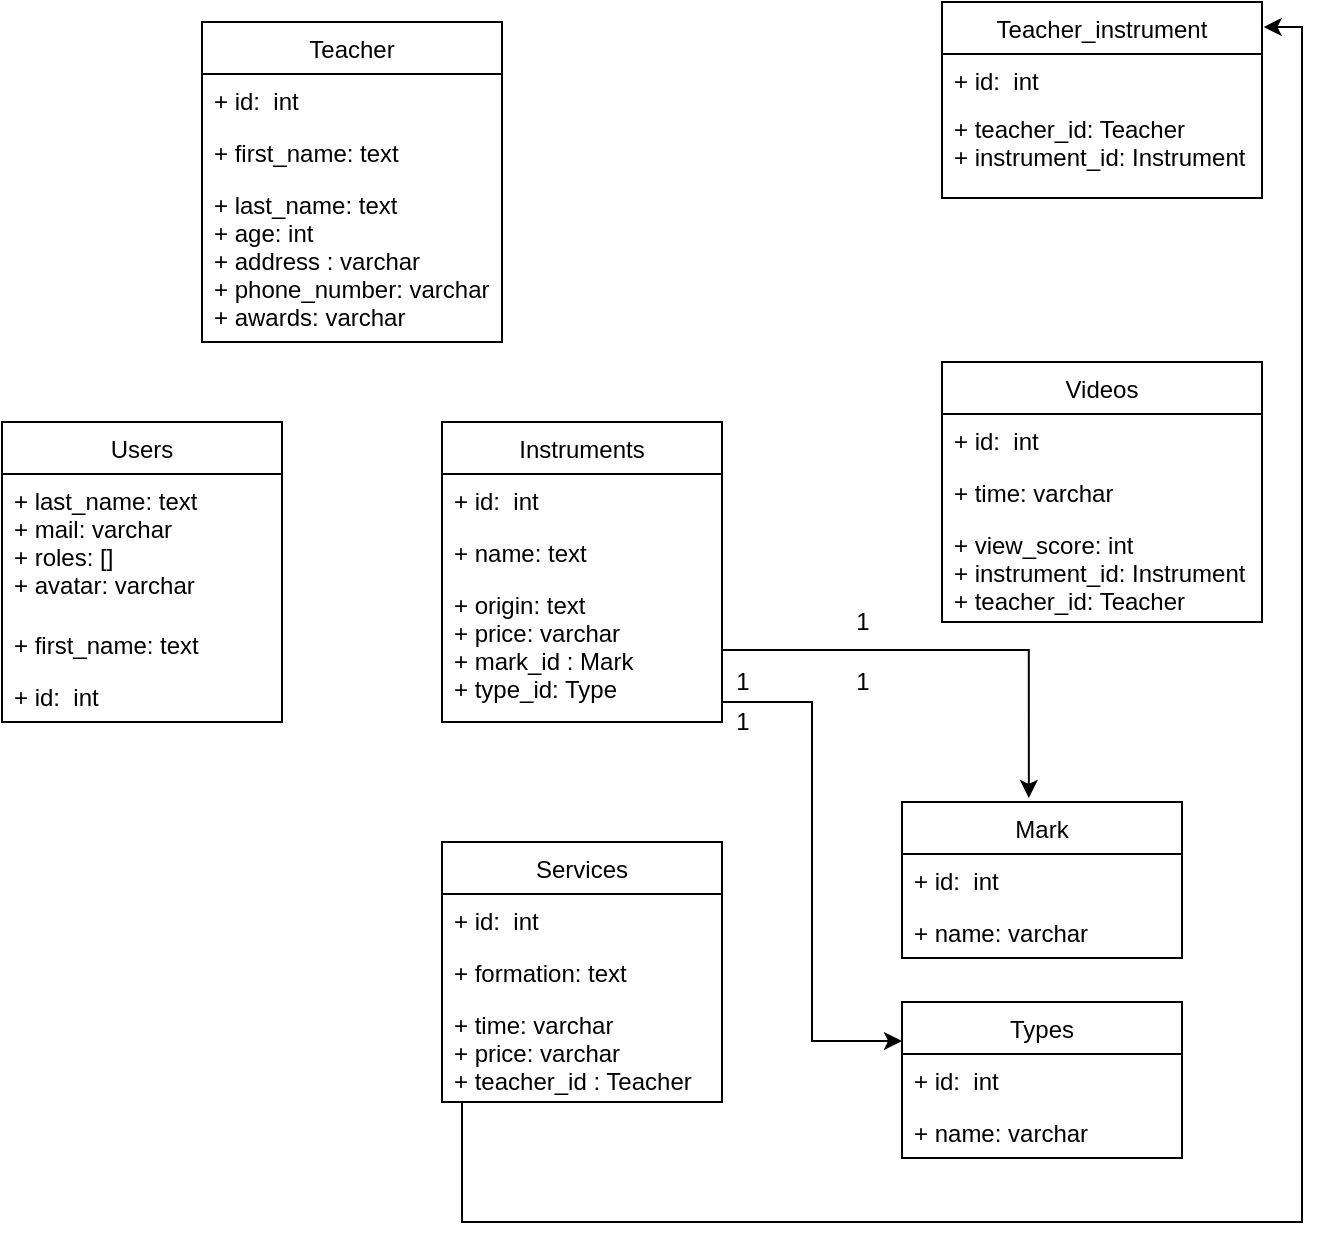 <mxfile version="16.5.3" type="github">
  <diagram name="Page-1" id="9361dd3d-8414-5efd-6122-117bd74ce7a7">
    <mxGraphModel dx="2448" dy="1899" grid="1" gridSize="10" guides="1" tooltips="1" connect="1" arrows="1" fold="1" page="0" pageScale="1.5" pageWidth="826" pageHeight="1169" background="none" math="0" shadow="0">
      <root>
        <mxCell id="0" />
        <mxCell id="1" parent="0" />
        <mxCell id="0QkTnSWF0Qog_tkl2oPD-94" value="Services" style="swimlane;fontStyle=0;childLayout=stackLayout;horizontal=1;startSize=26;fillColor=none;horizontalStack=0;resizeParent=1;resizeParentMax=0;resizeLast=0;collapsible=1;marginBottom=0;" vertex="1" parent="1">
          <mxGeometry x="-680" y="-390" width="140" height="130" as="geometry" />
        </mxCell>
        <mxCell id="0QkTnSWF0Qog_tkl2oPD-95" value="+ id:  int&#xa;&#xa;" style="text;strokeColor=none;fillColor=none;align=left;verticalAlign=top;spacingLeft=4;spacingRight=4;overflow=hidden;rotatable=0;points=[[0,0.5],[1,0.5]];portConstraint=eastwest;" vertex="1" parent="0QkTnSWF0Qog_tkl2oPD-94">
          <mxGeometry y="26" width="140" height="26" as="geometry" />
        </mxCell>
        <mxCell id="0QkTnSWF0Qog_tkl2oPD-96" value="+ formation: text" style="text;strokeColor=none;fillColor=none;align=left;verticalAlign=top;spacingLeft=4;spacingRight=4;overflow=hidden;rotatable=0;points=[[0,0.5],[1,0.5]];portConstraint=eastwest;" vertex="1" parent="0QkTnSWF0Qog_tkl2oPD-94">
          <mxGeometry y="52" width="140" height="26" as="geometry" />
        </mxCell>
        <mxCell id="0QkTnSWF0Qog_tkl2oPD-97" value="+ time: varchar&#xa;+ price: varchar&#xa;+ teacher_id : Teacher" style="text;strokeColor=none;fillColor=none;align=left;verticalAlign=top;spacingLeft=4;spacingRight=4;overflow=hidden;rotatable=0;points=[[0,0.5],[1,0.5]];portConstraint=eastwest;" vertex="1" parent="0QkTnSWF0Qog_tkl2oPD-94">
          <mxGeometry y="78" width="140" height="52" as="geometry" />
        </mxCell>
        <mxCell id="0QkTnSWF0Qog_tkl2oPD-98" value="Instruments" style="swimlane;fontStyle=0;childLayout=stackLayout;horizontal=1;startSize=26;fillColor=none;horizontalStack=0;resizeParent=1;resizeParentMax=0;resizeLast=0;collapsible=1;marginBottom=0;" vertex="1" parent="1">
          <mxGeometry x="-680" y="-600" width="140" height="150" as="geometry" />
        </mxCell>
        <mxCell id="0QkTnSWF0Qog_tkl2oPD-99" value="+ id:  int&#xa;&#xa;" style="text;strokeColor=none;fillColor=none;align=left;verticalAlign=top;spacingLeft=4;spacingRight=4;overflow=hidden;rotatable=0;points=[[0,0.5],[1,0.5]];portConstraint=eastwest;" vertex="1" parent="0QkTnSWF0Qog_tkl2oPD-98">
          <mxGeometry y="26" width="140" height="26" as="geometry" />
        </mxCell>
        <mxCell id="0QkTnSWF0Qog_tkl2oPD-100" value="+ name: text" style="text;strokeColor=none;fillColor=none;align=left;verticalAlign=top;spacingLeft=4;spacingRight=4;overflow=hidden;rotatable=0;points=[[0,0.5],[1,0.5]];portConstraint=eastwest;" vertex="1" parent="0QkTnSWF0Qog_tkl2oPD-98">
          <mxGeometry y="52" width="140" height="26" as="geometry" />
        </mxCell>
        <mxCell id="0QkTnSWF0Qog_tkl2oPD-101" value="+ origin: text&#xa;+ price: varchar&#xa;+ mark_id : Mark&#xa;+ type_id: Type" style="text;strokeColor=none;fillColor=none;align=left;verticalAlign=top;spacingLeft=4;spacingRight=4;overflow=hidden;rotatable=0;points=[[0,0.5],[1,0.5]];portConstraint=eastwest;" vertex="1" parent="0QkTnSWF0Qog_tkl2oPD-98">
          <mxGeometry y="78" width="140" height="72" as="geometry" />
        </mxCell>
        <mxCell id="0QkTnSWF0Qog_tkl2oPD-102" value="Teacher" style="swimlane;fontStyle=0;childLayout=stackLayout;horizontal=1;startSize=26;fillColor=none;horizontalStack=0;resizeParent=1;resizeParentMax=0;resizeLast=0;collapsible=1;marginBottom=0;" vertex="1" parent="1">
          <mxGeometry x="-800" y="-800" width="150" height="160" as="geometry" />
        </mxCell>
        <mxCell id="0QkTnSWF0Qog_tkl2oPD-103" value="+ id:  int&#xa;&#xa;" style="text;strokeColor=none;fillColor=none;align=left;verticalAlign=top;spacingLeft=4;spacingRight=4;overflow=hidden;rotatable=0;points=[[0,0.5],[1,0.5]];portConstraint=eastwest;" vertex="1" parent="0QkTnSWF0Qog_tkl2oPD-102">
          <mxGeometry y="26" width="150" height="26" as="geometry" />
        </mxCell>
        <mxCell id="0QkTnSWF0Qog_tkl2oPD-104" value="+ first_name: text" style="text;strokeColor=none;fillColor=none;align=left;verticalAlign=top;spacingLeft=4;spacingRight=4;overflow=hidden;rotatable=0;points=[[0,0.5],[1,0.5]];portConstraint=eastwest;" vertex="1" parent="0QkTnSWF0Qog_tkl2oPD-102">
          <mxGeometry y="52" width="150" height="26" as="geometry" />
        </mxCell>
        <mxCell id="0QkTnSWF0Qog_tkl2oPD-105" value="+ last_name: text&#xa;+ age: int&#xa;+ address : varchar&#xa;+ phone_number: varchar&#xa;+ awards: varchar" style="text;strokeColor=none;fillColor=none;align=left;verticalAlign=top;spacingLeft=4;spacingRight=4;overflow=hidden;rotatable=0;points=[[0,0.5],[1,0.5]];portConstraint=eastwest;" vertex="1" parent="0QkTnSWF0Qog_tkl2oPD-102">
          <mxGeometry y="78" width="150" height="82" as="geometry" />
        </mxCell>
        <mxCell id="0QkTnSWF0Qog_tkl2oPD-106" value="Videos" style="swimlane;fontStyle=0;childLayout=stackLayout;horizontal=1;startSize=26;fillColor=none;horizontalStack=0;resizeParent=1;resizeParentMax=0;resizeLast=0;collapsible=1;marginBottom=0;" vertex="1" parent="1">
          <mxGeometry x="-430" y="-630" width="160" height="130" as="geometry" />
        </mxCell>
        <mxCell id="0QkTnSWF0Qog_tkl2oPD-107" value="+ id:  int&#xa;&#xa;" style="text;strokeColor=none;fillColor=none;align=left;verticalAlign=top;spacingLeft=4;spacingRight=4;overflow=hidden;rotatable=0;points=[[0,0.5],[1,0.5]];portConstraint=eastwest;" vertex="1" parent="0QkTnSWF0Qog_tkl2oPD-106">
          <mxGeometry y="26" width="160" height="26" as="geometry" />
        </mxCell>
        <mxCell id="0QkTnSWF0Qog_tkl2oPD-108" value="+ time: varchar" style="text;strokeColor=none;fillColor=none;align=left;verticalAlign=top;spacingLeft=4;spacingRight=4;overflow=hidden;rotatable=0;points=[[0,0.5],[1,0.5]];portConstraint=eastwest;" vertex="1" parent="0QkTnSWF0Qog_tkl2oPD-106">
          <mxGeometry y="52" width="160" height="26" as="geometry" />
        </mxCell>
        <mxCell id="0QkTnSWF0Qog_tkl2oPD-109" value="+ view_score: int&#xa;+ instrument_id: Instrument&#xa;+ teacher_id: Teacher" style="text;strokeColor=none;fillColor=none;align=left;verticalAlign=top;spacingLeft=4;spacingRight=4;overflow=hidden;rotatable=0;points=[[0,0.5],[1,0.5]];portConstraint=eastwest;" vertex="1" parent="0QkTnSWF0Qog_tkl2oPD-106">
          <mxGeometry y="78" width="160" height="52" as="geometry" />
        </mxCell>
        <mxCell id="0QkTnSWF0Qog_tkl2oPD-110" value="Mark" style="swimlane;fontStyle=0;childLayout=stackLayout;horizontal=1;startSize=26;fillColor=none;horizontalStack=0;resizeParent=1;resizeParentMax=0;resizeLast=0;collapsible=1;marginBottom=0;" vertex="1" parent="1">
          <mxGeometry x="-450" y="-410" width="140" height="78" as="geometry" />
        </mxCell>
        <mxCell id="0QkTnSWF0Qog_tkl2oPD-111" value="+ id:  int&#xa;&#xa;" style="text;strokeColor=none;fillColor=none;align=left;verticalAlign=top;spacingLeft=4;spacingRight=4;overflow=hidden;rotatable=0;points=[[0,0.5],[1,0.5]];portConstraint=eastwest;" vertex="1" parent="0QkTnSWF0Qog_tkl2oPD-110">
          <mxGeometry y="26" width="140" height="26" as="geometry" />
        </mxCell>
        <mxCell id="0QkTnSWF0Qog_tkl2oPD-112" value="+ name: varchar" style="text;strokeColor=none;fillColor=none;align=left;verticalAlign=top;spacingLeft=4;spacingRight=4;overflow=hidden;rotatable=0;points=[[0,0.5],[1,0.5]];portConstraint=eastwest;" vertex="1" parent="0QkTnSWF0Qog_tkl2oPD-110">
          <mxGeometry y="52" width="140" height="26" as="geometry" />
        </mxCell>
        <mxCell id="0QkTnSWF0Qog_tkl2oPD-114" value="Types" style="swimlane;fontStyle=0;childLayout=stackLayout;horizontal=1;startSize=26;fillColor=none;horizontalStack=0;resizeParent=1;resizeParentMax=0;resizeLast=0;collapsible=1;marginBottom=0;" vertex="1" parent="1">
          <mxGeometry x="-450" y="-310" width="140" height="78" as="geometry" />
        </mxCell>
        <mxCell id="0QkTnSWF0Qog_tkl2oPD-115" value="+ id:  int&#xa;&#xa;" style="text;strokeColor=none;fillColor=none;align=left;verticalAlign=top;spacingLeft=4;spacingRight=4;overflow=hidden;rotatable=0;points=[[0,0.5],[1,0.5]];portConstraint=eastwest;" vertex="1" parent="0QkTnSWF0Qog_tkl2oPD-114">
          <mxGeometry y="26" width="140" height="26" as="geometry" />
        </mxCell>
        <mxCell id="0QkTnSWF0Qog_tkl2oPD-116" value="+ name: varchar" style="text;strokeColor=none;fillColor=none;align=left;verticalAlign=top;spacingLeft=4;spacingRight=4;overflow=hidden;rotatable=0;points=[[0,0.5],[1,0.5]];portConstraint=eastwest;" vertex="1" parent="0QkTnSWF0Qog_tkl2oPD-114">
          <mxGeometry y="52" width="140" height="26" as="geometry" />
        </mxCell>
        <mxCell id="0QkTnSWF0Qog_tkl2oPD-118" value="Teacher_instrument" style="swimlane;fontStyle=0;childLayout=stackLayout;horizontal=1;startSize=26;fillColor=none;horizontalStack=0;resizeParent=1;resizeParentMax=0;resizeLast=0;collapsible=1;marginBottom=0;" vertex="1" parent="1">
          <mxGeometry x="-430" y="-810" width="160" height="98" as="geometry" />
        </mxCell>
        <mxCell id="0QkTnSWF0Qog_tkl2oPD-119" value="+ id:  int&#xa;&#xa;" style="text;strokeColor=none;fillColor=none;align=left;verticalAlign=top;spacingLeft=4;spacingRight=4;overflow=hidden;rotatable=0;points=[[0,0.5],[1,0.5]];portConstraint=eastwest;" vertex="1" parent="0QkTnSWF0Qog_tkl2oPD-118">
          <mxGeometry y="26" width="160" height="24" as="geometry" />
        </mxCell>
        <mxCell id="0QkTnSWF0Qog_tkl2oPD-120" value="+ teacher_id: Teacher&#xa;+ instrument_id: Instrument" style="text;strokeColor=none;fillColor=none;align=left;verticalAlign=top;spacingLeft=4;spacingRight=4;overflow=hidden;rotatable=0;points=[[0,0.5],[1,0.5]];portConstraint=eastwest;" vertex="1" parent="0QkTnSWF0Qog_tkl2oPD-118">
          <mxGeometry y="50" width="160" height="48" as="geometry" />
        </mxCell>
        <mxCell id="0QkTnSWF0Qog_tkl2oPD-122" value="Users" style="swimlane;fontStyle=0;childLayout=stackLayout;horizontal=1;startSize=26;fillColor=none;horizontalStack=0;resizeParent=1;resizeParentMax=0;resizeLast=0;collapsible=1;marginBottom=0;" vertex="1" parent="1">
          <mxGeometry x="-900" y="-600" width="140" height="150" as="geometry" />
        </mxCell>
        <mxCell id="0QkTnSWF0Qog_tkl2oPD-125" value="+ last_name: text&#xa;+ mail: varchar&#xa;+ roles: []&#xa;+ avatar: varchar" style="text;strokeColor=none;fillColor=none;align=left;verticalAlign=top;spacingLeft=4;spacingRight=4;overflow=hidden;rotatable=0;points=[[0,0.5],[1,0.5]];portConstraint=eastwest;" vertex="1" parent="0QkTnSWF0Qog_tkl2oPD-122">
          <mxGeometry y="26" width="140" height="72" as="geometry" />
        </mxCell>
        <mxCell id="0QkTnSWF0Qog_tkl2oPD-124" value="+ first_name: text" style="text;strokeColor=none;fillColor=none;align=left;verticalAlign=top;spacingLeft=4;spacingRight=4;overflow=hidden;rotatable=0;points=[[0,0.5],[1,0.5]];portConstraint=eastwest;" vertex="1" parent="0QkTnSWF0Qog_tkl2oPD-122">
          <mxGeometry y="98" width="140" height="26" as="geometry" />
        </mxCell>
        <mxCell id="0QkTnSWF0Qog_tkl2oPD-123" value="+ id:  int&#xa;&#xa;" style="text;strokeColor=none;fillColor=none;align=left;verticalAlign=top;spacingLeft=4;spacingRight=4;overflow=hidden;rotatable=0;points=[[0,0.5],[1,0.5]];portConstraint=eastwest;" vertex="1" parent="0QkTnSWF0Qog_tkl2oPD-122">
          <mxGeometry y="124" width="140" height="26" as="geometry" />
        </mxCell>
        <mxCell id="0QkTnSWF0Qog_tkl2oPD-126" style="edgeStyle=orthogonalEdgeStyle;rounded=0;orthogonalLoop=1;jettySize=auto;html=1;entryX=0.453;entryY=-0.026;entryDx=0;entryDy=0;entryPerimeter=0;" edge="1" parent="1" source="0QkTnSWF0Qog_tkl2oPD-101" target="0QkTnSWF0Qog_tkl2oPD-110">
          <mxGeometry relative="1" as="geometry" />
        </mxCell>
        <mxCell id="0QkTnSWF0Qog_tkl2oPD-127" value="1" style="text;html=1;align=center;verticalAlign=middle;resizable=0;points=[];autosize=1;strokeColor=none;fillColor=none;" vertex="1" parent="1">
          <mxGeometry x="-480" y="-510" width="20" height="20" as="geometry" />
        </mxCell>
        <mxCell id="0QkTnSWF0Qog_tkl2oPD-128" value="1" style="text;html=1;align=center;verticalAlign=middle;resizable=0;points=[];autosize=1;strokeColor=none;fillColor=none;" vertex="1" parent="1">
          <mxGeometry x="-480" y="-480" width="20" height="20" as="geometry" />
        </mxCell>
        <mxCell id="0QkTnSWF0Qog_tkl2oPD-129" style="edgeStyle=orthogonalEdgeStyle;rounded=0;orthogonalLoop=1;jettySize=auto;html=1;entryX=0;entryY=0.25;entryDx=0;entryDy=0;" edge="1" parent="1" source="0QkTnSWF0Qog_tkl2oPD-101" target="0QkTnSWF0Qog_tkl2oPD-114">
          <mxGeometry relative="1" as="geometry">
            <Array as="points">
              <mxPoint x="-495" y="-460" />
              <mxPoint x="-495" y="-290" />
            </Array>
          </mxGeometry>
        </mxCell>
        <mxCell id="0QkTnSWF0Qog_tkl2oPD-130" value="1" style="text;html=1;align=center;verticalAlign=middle;resizable=0;points=[];autosize=1;strokeColor=none;fillColor=none;" vertex="1" parent="1">
          <mxGeometry x="-540" y="-480" width="20" height="20" as="geometry" />
        </mxCell>
        <mxCell id="0QkTnSWF0Qog_tkl2oPD-131" value="1" style="text;html=1;align=center;verticalAlign=middle;resizable=0;points=[];autosize=1;strokeColor=none;fillColor=none;" vertex="1" parent="1">
          <mxGeometry x="-540" y="-460" width="20" height="20" as="geometry" />
        </mxCell>
        <mxCell id="0QkTnSWF0Qog_tkl2oPD-132" style="edgeStyle=orthogonalEdgeStyle;rounded=0;orthogonalLoop=1;jettySize=auto;html=1;entryX=1.005;entryY=0.128;entryDx=0;entryDy=0;entryPerimeter=0;" edge="1" parent="1" source="0QkTnSWF0Qog_tkl2oPD-97" target="0QkTnSWF0Qog_tkl2oPD-118">
          <mxGeometry relative="1" as="geometry">
            <Array as="points">
              <mxPoint x="-670" y="-200" />
              <mxPoint x="-250" y="-200" />
              <mxPoint x="-250" y="-797" />
            </Array>
          </mxGeometry>
        </mxCell>
      </root>
    </mxGraphModel>
  </diagram>
</mxfile>
